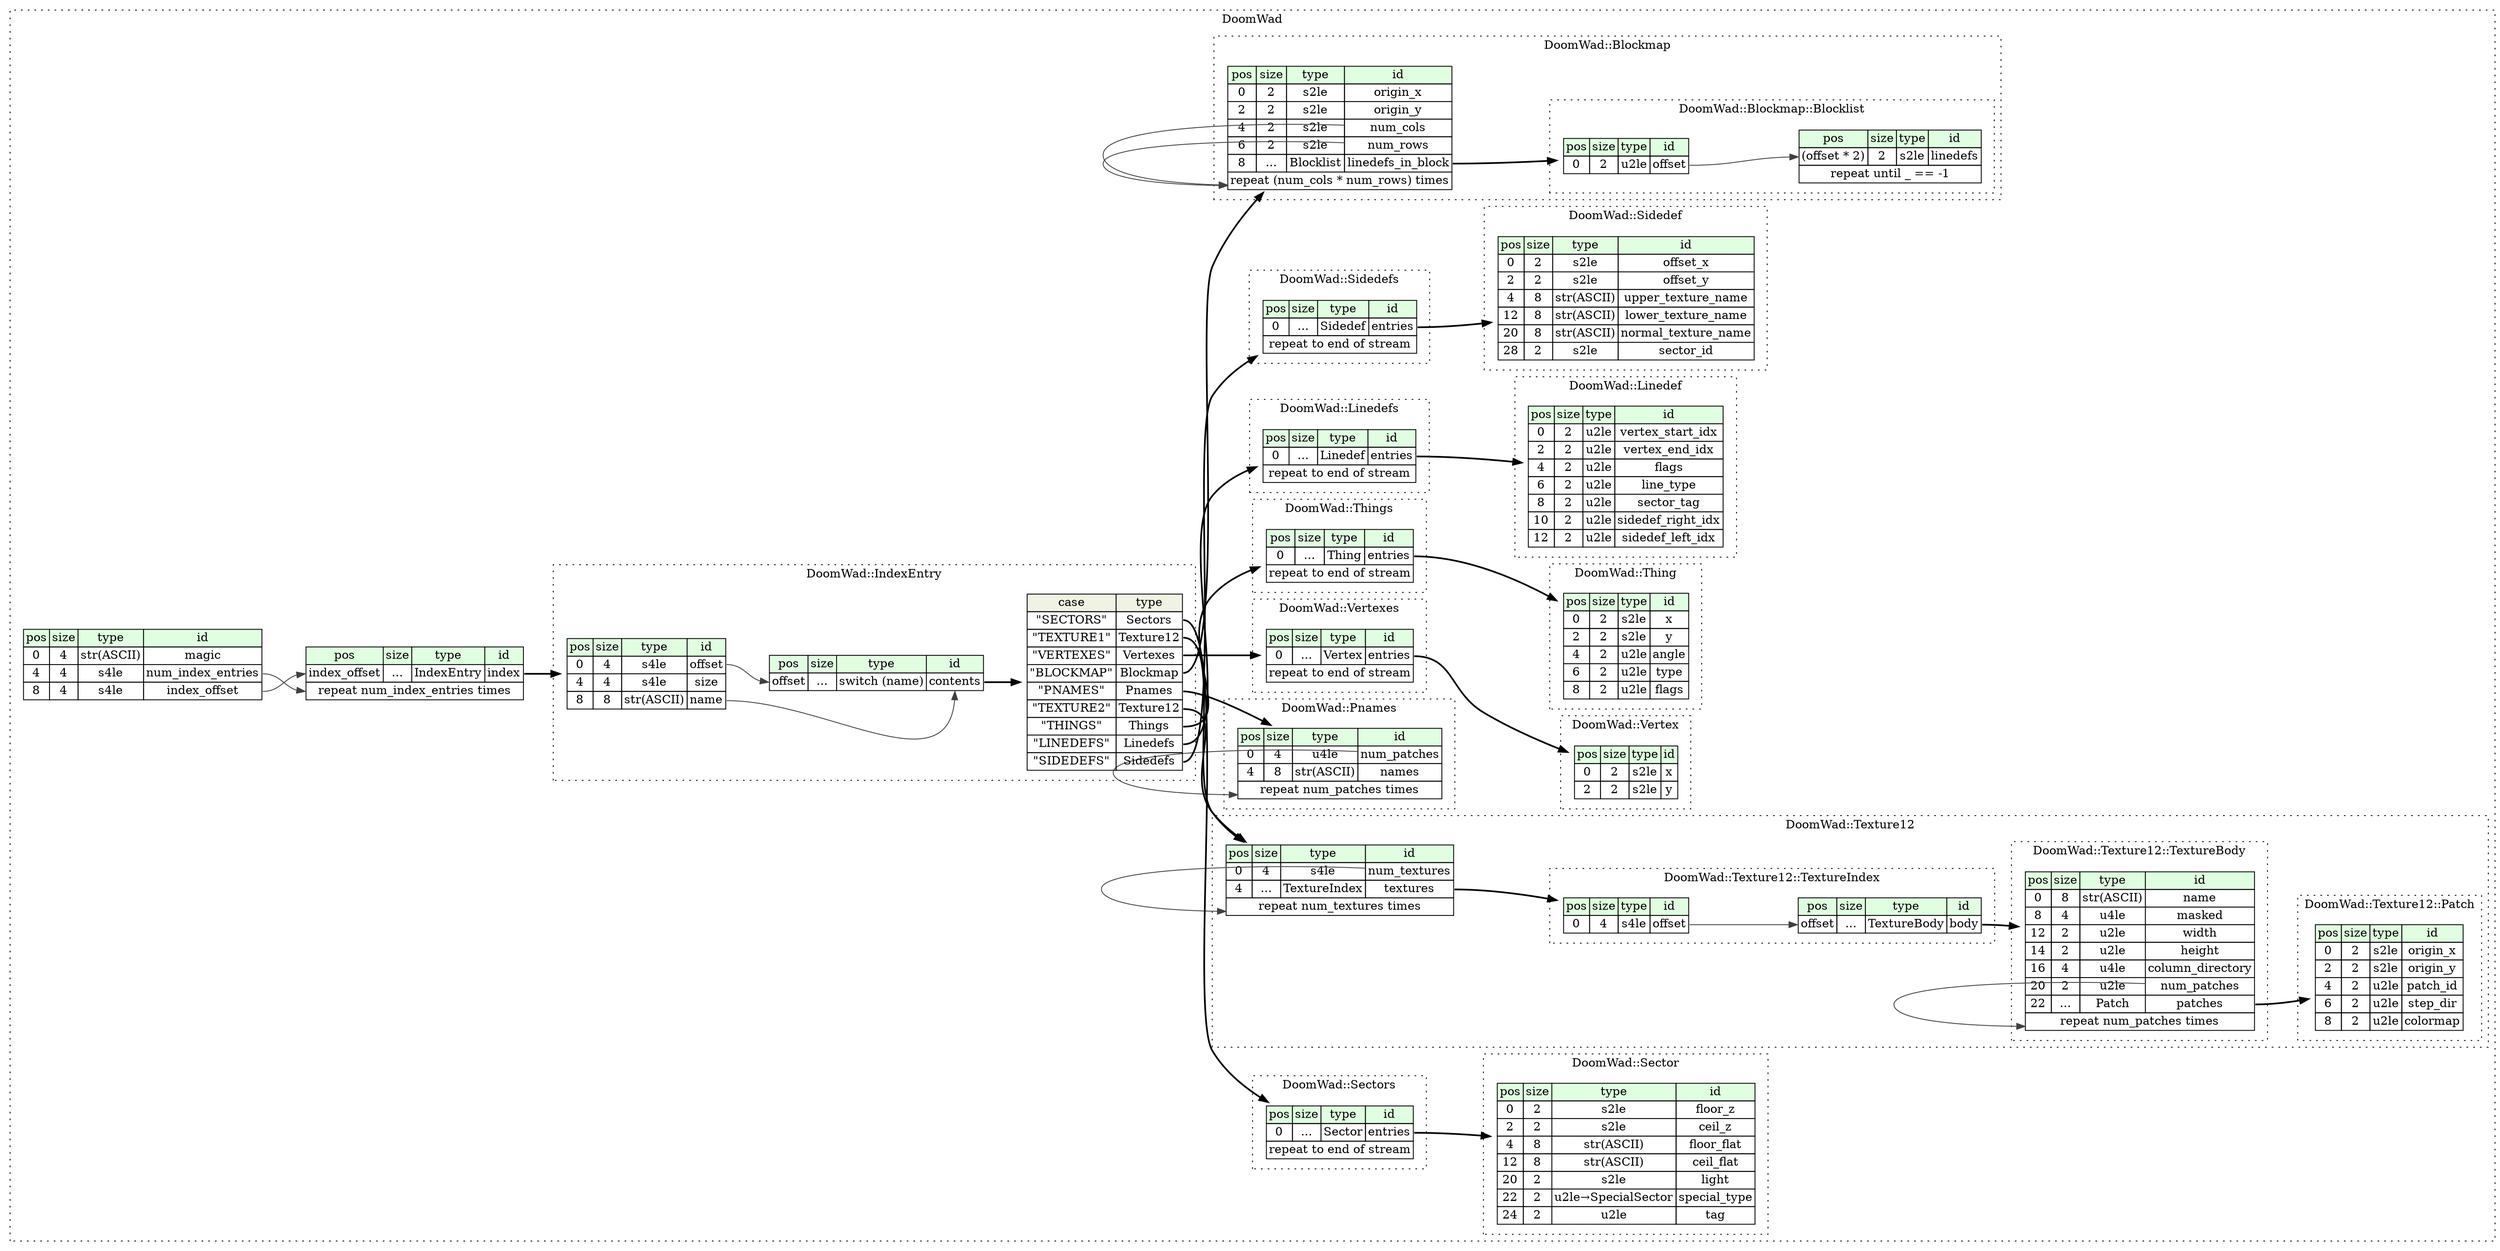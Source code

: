 digraph {
	rankdir=LR;
	node [shape=plaintext];
	subgraph cluster__doom_wad {
		label="DoomWad";
		graph[style=dotted];

		doom_wad__seq [label=<<TABLE BORDER="0" CELLBORDER="1" CELLSPACING="0">
			<TR><TD BGCOLOR="#E0FFE0">pos</TD><TD BGCOLOR="#E0FFE0">size</TD><TD BGCOLOR="#E0FFE0">type</TD><TD BGCOLOR="#E0FFE0">id</TD></TR>
			<TR><TD PORT="magic_pos">0</TD><TD PORT="magic_size">4</TD><TD>str(ASCII)</TD><TD PORT="magic_type">magic</TD></TR>
			<TR><TD PORT="num_index_entries_pos">4</TD><TD PORT="num_index_entries_size">4</TD><TD>s4le</TD><TD PORT="num_index_entries_type">num_index_entries</TD></TR>
			<TR><TD PORT="index_offset_pos">8</TD><TD PORT="index_offset_size">4</TD><TD>s4le</TD><TD PORT="index_offset_type">index_offset</TD></TR>
		</TABLE>>];
		doom_wad__inst__index [label=<<TABLE BORDER="0" CELLBORDER="1" CELLSPACING="0">
			<TR><TD BGCOLOR="#E0FFE0">pos</TD><TD BGCOLOR="#E0FFE0">size</TD><TD BGCOLOR="#E0FFE0">type</TD><TD BGCOLOR="#E0FFE0">id</TD></TR>
			<TR><TD PORT="index_pos">index_offset</TD><TD PORT="index_size">...</TD><TD>IndexEntry</TD><TD PORT="index_type">index</TD></TR>
			<TR><TD COLSPAN="4" PORT="index__repeat">repeat num_index_entries times</TD></TR>
		</TABLE>>];
		subgraph cluster__sectors {
			label="DoomWad::Sectors";
			graph[style=dotted];

			sectors__seq [label=<<TABLE BORDER="0" CELLBORDER="1" CELLSPACING="0">
				<TR><TD BGCOLOR="#E0FFE0">pos</TD><TD BGCOLOR="#E0FFE0">size</TD><TD BGCOLOR="#E0FFE0">type</TD><TD BGCOLOR="#E0FFE0">id</TD></TR>
				<TR><TD PORT="entries_pos">0</TD><TD PORT="entries_size">...</TD><TD>Sector</TD><TD PORT="entries_type">entries</TD></TR>
				<TR><TD COLSPAN="4" PORT="entries__repeat">repeat to end of stream</TD></TR>
			</TABLE>>];
		}
		subgraph cluster__vertex {
			label="DoomWad::Vertex";
			graph[style=dotted];

			vertex__seq [label=<<TABLE BORDER="0" CELLBORDER="1" CELLSPACING="0">
				<TR><TD BGCOLOR="#E0FFE0">pos</TD><TD BGCOLOR="#E0FFE0">size</TD><TD BGCOLOR="#E0FFE0">type</TD><TD BGCOLOR="#E0FFE0">id</TD></TR>
				<TR><TD PORT="x_pos">0</TD><TD PORT="x_size">2</TD><TD>s2le</TD><TD PORT="x_type">x</TD></TR>
				<TR><TD PORT="y_pos">2</TD><TD PORT="y_size">2</TD><TD>s2le</TD><TD PORT="y_type">y</TD></TR>
			</TABLE>>];
		}
		subgraph cluster__texture12 {
			label="DoomWad::Texture12";
			graph[style=dotted];

			texture12__seq [label=<<TABLE BORDER="0" CELLBORDER="1" CELLSPACING="0">
				<TR><TD BGCOLOR="#E0FFE0">pos</TD><TD BGCOLOR="#E0FFE0">size</TD><TD BGCOLOR="#E0FFE0">type</TD><TD BGCOLOR="#E0FFE0">id</TD></TR>
				<TR><TD PORT="num_textures_pos">0</TD><TD PORT="num_textures_size">4</TD><TD>s4le</TD><TD PORT="num_textures_type">num_textures</TD></TR>
				<TR><TD PORT="textures_pos">4</TD><TD PORT="textures_size">...</TD><TD>TextureIndex</TD><TD PORT="textures_type">textures</TD></TR>
				<TR><TD COLSPAN="4" PORT="textures__repeat">repeat num_textures times</TD></TR>
			</TABLE>>];
			subgraph cluster__texture_index {
				label="DoomWad::Texture12::TextureIndex";
				graph[style=dotted];

				texture_index__seq [label=<<TABLE BORDER="0" CELLBORDER="1" CELLSPACING="0">
					<TR><TD BGCOLOR="#E0FFE0">pos</TD><TD BGCOLOR="#E0FFE0">size</TD><TD BGCOLOR="#E0FFE0">type</TD><TD BGCOLOR="#E0FFE0">id</TD></TR>
					<TR><TD PORT="offset_pos">0</TD><TD PORT="offset_size">4</TD><TD>s4le</TD><TD PORT="offset_type">offset</TD></TR>
				</TABLE>>];
				texture_index__inst__body [label=<<TABLE BORDER="0" CELLBORDER="1" CELLSPACING="0">
					<TR><TD BGCOLOR="#E0FFE0">pos</TD><TD BGCOLOR="#E0FFE0">size</TD><TD BGCOLOR="#E0FFE0">type</TD><TD BGCOLOR="#E0FFE0">id</TD></TR>
					<TR><TD PORT="body_pos">offset</TD><TD PORT="body_size">...</TD><TD>TextureBody</TD><TD PORT="body_type">body</TD></TR>
				</TABLE>>];
			}
			subgraph cluster__texture_body {
				label="DoomWad::Texture12::TextureBody";
				graph[style=dotted];

				texture_body__seq [label=<<TABLE BORDER="0" CELLBORDER="1" CELLSPACING="0">
					<TR><TD BGCOLOR="#E0FFE0">pos</TD><TD BGCOLOR="#E0FFE0">size</TD><TD BGCOLOR="#E0FFE0">type</TD><TD BGCOLOR="#E0FFE0">id</TD></TR>
					<TR><TD PORT="name_pos">0</TD><TD PORT="name_size">8</TD><TD>str(ASCII)</TD><TD PORT="name_type">name</TD></TR>
					<TR><TD PORT="masked_pos">8</TD><TD PORT="masked_size">4</TD><TD>u4le</TD><TD PORT="masked_type">masked</TD></TR>
					<TR><TD PORT="width_pos">12</TD><TD PORT="width_size">2</TD><TD>u2le</TD><TD PORT="width_type">width</TD></TR>
					<TR><TD PORT="height_pos">14</TD><TD PORT="height_size">2</TD><TD>u2le</TD><TD PORT="height_type">height</TD></TR>
					<TR><TD PORT="column_directory_pos">16</TD><TD PORT="column_directory_size">4</TD><TD>u4le</TD><TD PORT="column_directory_type">column_directory</TD></TR>
					<TR><TD PORT="num_patches_pos">20</TD><TD PORT="num_patches_size">2</TD><TD>u2le</TD><TD PORT="num_patches_type">num_patches</TD></TR>
					<TR><TD PORT="patches_pos">22</TD><TD PORT="patches_size">...</TD><TD>Patch</TD><TD PORT="patches_type">patches</TD></TR>
					<TR><TD COLSPAN="4" PORT="patches__repeat">repeat num_patches times</TD></TR>
				</TABLE>>];
			}
			subgraph cluster__patch {
				label="DoomWad::Texture12::Patch";
				graph[style=dotted];

				patch__seq [label=<<TABLE BORDER="0" CELLBORDER="1" CELLSPACING="0">
					<TR><TD BGCOLOR="#E0FFE0">pos</TD><TD BGCOLOR="#E0FFE0">size</TD><TD BGCOLOR="#E0FFE0">type</TD><TD BGCOLOR="#E0FFE0">id</TD></TR>
					<TR><TD PORT="origin_x_pos">0</TD><TD PORT="origin_x_size">2</TD><TD>s2le</TD><TD PORT="origin_x_type">origin_x</TD></TR>
					<TR><TD PORT="origin_y_pos">2</TD><TD PORT="origin_y_size">2</TD><TD>s2le</TD><TD PORT="origin_y_type">origin_y</TD></TR>
					<TR><TD PORT="patch_id_pos">4</TD><TD PORT="patch_id_size">2</TD><TD>u2le</TD><TD PORT="patch_id_type">patch_id</TD></TR>
					<TR><TD PORT="step_dir_pos">6</TD><TD PORT="step_dir_size">2</TD><TD>u2le</TD><TD PORT="step_dir_type">step_dir</TD></TR>
					<TR><TD PORT="colormap_pos">8</TD><TD PORT="colormap_size">2</TD><TD>u2le</TD><TD PORT="colormap_type">colormap</TD></TR>
				</TABLE>>];
			}
		}
		subgraph cluster__linedef {
			label="DoomWad::Linedef";
			graph[style=dotted];

			linedef__seq [label=<<TABLE BORDER="0" CELLBORDER="1" CELLSPACING="0">
				<TR><TD BGCOLOR="#E0FFE0">pos</TD><TD BGCOLOR="#E0FFE0">size</TD><TD BGCOLOR="#E0FFE0">type</TD><TD BGCOLOR="#E0FFE0">id</TD></TR>
				<TR><TD PORT="vertex_start_idx_pos">0</TD><TD PORT="vertex_start_idx_size">2</TD><TD>u2le</TD><TD PORT="vertex_start_idx_type">vertex_start_idx</TD></TR>
				<TR><TD PORT="vertex_end_idx_pos">2</TD><TD PORT="vertex_end_idx_size">2</TD><TD>u2le</TD><TD PORT="vertex_end_idx_type">vertex_end_idx</TD></TR>
				<TR><TD PORT="flags_pos">4</TD><TD PORT="flags_size">2</TD><TD>u2le</TD><TD PORT="flags_type">flags</TD></TR>
				<TR><TD PORT="line_type_pos">6</TD><TD PORT="line_type_size">2</TD><TD>u2le</TD><TD PORT="line_type_type">line_type</TD></TR>
				<TR><TD PORT="sector_tag_pos">8</TD><TD PORT="sector_tag_size">2</TD><TD>u2le</TD><TD PORT="sector_tag_type">sector_tag</TD></TR>
				<TR><TD PORT="sidedef_right_idx_pos">10</TD><TD PORT="sidedef_right_idx_size">2</TD><TD>u2le</TD><TD PORT="sidedef_right_idx_type">sidedef_right_idx</TD></TR>
				<TR><TD PORT="sidedef_left_idx_pos">12</TD><TD PORT="sidedef_left_idx_size">2</TD><TD>u2le</TD><TD PORT="sidedef_left_idx_type">sidedef_left_idx</TD></TR>
			</TABLE>>];
		}
		subgraph cluster__pnames {
			label="DoomWad::Pnames";
			graph[style=dotted];

			pnames__seq [label=<<TABLE BORDER="0" CELLBORDER="1" CELLSPACING="0">
				<TR><TD BGCOLOR="#E0FFE0">pos</TD><TD BGCOLOR="#E0FFE0">size</TD><TD BGCOLOR="#E0FFE0">type</TD><TD BGCOLOR="#E0FFE0">id</TD></TR>
				<TR><TD PORT="num_patches_pos">0</TD><TD PORT="num_patches_size">4</TD><TD>u4le</TD><TD PORT="num_patches_type">num_patches</TD></TR>
				<TR><TD PORT="names_pos">4</TD><TD PORT="names_size">8</TD><TD>str(ASCII)</TD><TD PORT="names_type">names</TD></TR>
				<TR><TD COLSPAN="4" PORT="names__repeat">repeat num_patches times</TD></TR>
			</TABLE>>];
		}
		subgraph cluster__thing {
			label="DoomWad::Thing";
			graph[style=dotted];

			thing__seq [label=<<TABLE BORDER="0" CELLBORDER="1" CELLSPACING="0">
				<TR><TD BGCOLOR="#E0FFE0">pos</TD><TD BGCOLOR="#E0FFE0">size</TD><TD BGCOLOR="#E0FFE0">type</TD><TD BGCOLOR="#E0FFE0">id</TD></TR>
				<TR><TD PORT="x_pos">0</TD><TD PORT="x_size">2</TD><TD>s2le</TD><TD PORT="x_type">x</TD></TR>
				<TR><TD PORT="y_pos">2</TD><TD PORT="y_size">2</TD><TD>s2le</TD><TD PORT="y_type">y</TD></TR>
				<TR><TD PORT="angle_pos">4</TD><TD PORT="angle_size">2</TD><TD>u2le</TD><TD PORT="angle_type">angle</TD></TR>
				<TR><TD PORT="type_pos">6</TD><TD PORT="type_size">2</TD><TD>u2le</TD><TD PORT="type_type">type</TD></TR>
				<TR><TD PORT="flags_pos">8</TD><TD PORT="flags_size">2</TD><TD>u2le</TD><TD PORT="flags_type">flags</TD></TR>
			</TABLE>>];
		}
		subgraph cluster__sector {
			label="DoomWad::Sector";
			graph[style=dotted];

			sector__seq [label=<<TABLE BORDER="0" CELLBORDER="1" CELLSPACING="0">
				<TR><TD BGCOLOR="#E0FFE0">pos</TD><TD BGCOLOR="#E0FFE0">size</TD><TD BGCOLOR="#E0FFE0">type</TD><TD BGCOLOR="#E0FFE0">id</TD></TR>
				<TR><TD PORT="floor_z_pos">0</TD><TD PORT="floor_z_size">2</TD><TD>s2le</TD><TD PORT="floor_z_type">floor_z</TD></TR>
				<TR><TD PORT="ceil_z_pos">2</TD><TD PORT="ceil_z_size">2</TD><TD>s2le</TD><TD PORT="ceil_z_type">ceil_z</TD></TR>
				<TR><TD PORT="floor_flat_pos">4</TD><TD PORT="floor_flat_size">8</TD><TD>str(ASCII)</TD><TD PORT="floor_flat_type">floor_flat</TD></TR>
				<TR><TD PORT="ceil_flat_pos">12</TD><TD PORT="ceil_flat_size">8</TD><TD>str(ASCII)</TD><TD PORT="ceil_flat_type">ceil_flat</TD></TR>
				<TR><TD PORT="light_pos">20</TD><TD PORT="light_size">2</TD><TD>s2le</TD><TD PORT="light_type">light</TD></TR>
				<TR><TD PORT="special_type_pos">22</TD><TD PORT="special_type_size">2</TD><TD>u2le→SpecialSector</TD><TD PORT="special_type_type">special_type</TD></TR>
				<TR><TD PORT="tag_pos">24</TD><TD PORT="tag_size">2</TD><TD>u2le</TD><TD PORT="tag_type">tag</TD></TR>
			</TABLE>>];
		}
		subgraph cluster__vertexes {
			label="DoomWad::Vertexes";
			graph[style=dotted];

			vertexes__seq [label=<<TABLE BORDER="0" CELLBORDER="1" CELLSPACING="0">
				<TR><TD BGCOLOR="#E0FFE0">pos</TD><TD BGCOLOR="#E0FFE0">size</TD><TD BGCOLOR="#E0FFE0">type</TD><TD BGCOLOR="#E0FFE0">id</TD></TR>
				<TR><TD PORT="entries_pos">0</TD><TD PORT="entries_size">...</TD><TD>Vertex</TD><TD PORT="entries_type">entries</TD></TR>
				<TR><TD COLSPAN="4" PORT="entries__repeat">repeat to end of stream</TD></TR>
			</TABLE>>];
		}
		subgraph cluster__sidedef {
			label="DoomWad::Sidedef";
			graph[style=dotted];

			sidedef__seq [label=<<TABLE BORDER="0" CELLBORDER="1" CELLSPACING="0">
				<TR><TD BGCOLOR="#E0FFE0">pos</TD><TD BGCOLOR="#E0FFE0">size</TD><TD BGCOLOR="#E0FFE0">type</TD><TD BGCOLOR="#E0FFE0">id</TD></TR>
				<TR><TD PORT="offset_x_pos">0</TD><TD PORT="offset_x_size">2</TD><TD>s2le</TD><TD PORT="offset_x_type">offset_x</TD></TR>
				<TR><TD PORT="offset_y_pos">2</TD><TD PORT="offset_y_size">2</TD><TD>s2le</TD><TD PORT="offset_y_type">offset_y</TD></TR>
				<TR><TD PORT="upper_texture_name_pos">4</TD><TD PORT="upper_texture_name_size">8</TD><TD>str(ASCII)</TD><TD PORT="upper_texture_name_type">upper_texture_name</TD></TR>
				<TR><TD PORT="lower_texture_name_pos">12</TD><TD PORT="lower_texture_name_size">8</TD><TD>str(ASCII)</TD><TD PORT="lower_texture_name_type">lower_texture_name</TD></TR>
				<TR><TD PORT="normal_texture_name_pos">20</TD><TD PORT="normal_texture_name_size">8</TD><TD>str(ASCII)</TD><TD PORT="normal_texture_name_type">normal_texture_name</TD></TR>
				<TR><TD PORT="sector_id_pos">28</TD><TD PORT="sector_id_size">2</TD><TD>s2le</TD><TD PORT="sector_id_type">sector_id</TD></TR>
			</TABLE>>];
		}
		subgraph cluster__things {
			label="DoomWad::Things";
			graph[style=dotted];

			things__seq [label=<<TABLE BORDER="0" CELLBORDER="1" CELLSPACING="0">
				<TR><TD BGCOLOR="#E0FFE0">pos</TD><TD BGCOLOR="#E0FFE0">size</TD><TD BGCOLOR="#E0FFE0">type</TD><TD BGCOLOR="#E0FFE0">id</TD></TR>
				<TR><TD PORT="entries_pos">0</TD><TD PORT="entries_size">...</TD><TD>Thing</TD><TD PORT="entries_type">entries</TD></TR>
				<TR><TD COLSPAN="4" PORT="entries__repeat">repeat to end of stream</TD></TR>
			</TABLE>>];
		}
		subgraph cluster__linedefs {
			label="DoomWad::Linedefs";
			graph[style=dotted];

			linedefs__seq [label=<<TABLE BORDER="0" CELLBORDER="1" CELLSPACING="0">
				<TR><TD BGCOLOR="#E0FFE0">pos</TD><TD BGCOLOR="#E0FFE0">size</TD><TD BGCOLOR="#E0FFE0">type</TD><TD BGCOLOR="#E0FFE0">id</TD></TR>
				<TR><TD PORT="entries_pos">0</TD><TD PORT="entries_size">...</TD><TD>Linedef</TD><TD PORT="entries_type">entries</TD></TR>
				<TR><TD COLSPAN="4" PORT="entries__repeat">repeat to end of stream</TD></TR>
			</TABLE>>];
		}
		subgraph cluster__index_entry {
			label="DoomWad::IndexEntry";
			graph[style=dotted];

			index_entry__seq [label=<<TABLE BORDER="0" CELLBORDER="1" CELLSPACING="0">
				<TR><TD BGCOLOR="#E0FFE0">pos</TD><TD BGCOLOR="#E0FFE0">size</TD><TD BGCOLOR="#E0FFE0">type</TD><TD BGCOLOR="#E0FFE0">id</TD></TR>
				<TR><TD PORT="offset_pos">0</TD><TD PORT="offset_size">4</TD><TD>s4le</TD><TD PORT="offset_type">offset</TD></TR>
				<TR><TD PORT="size_pos">4</TD><TD PORT="size_size">4</TD><TD>s4le</TD><TD PORT="size_type">size</TD></TR>
				<TR><TD PORT="name_pos">8</TD><TD PORT="name_size">8</TD><TD>str(ASCII)</TD><TD PORT="name_type">name</TD></TR>
			</TABLE>>];
			index_entry__inst__contents [label=<<TABLE BORDER="0" CELLBORDER="1" CELLSPACING="0">
				<TR><TD BGCOLOR="#E0FFE0">pos</TD><TD BGCOLOR="#E0FFE0">size</TD><TD BGCOLOR="#E0FFE0">type</TD><TD BGCOLOR="#E0FFE0">id</TD></TR>
				<TR><TD PORT="contents_pos">offset</TD><TD PORT="contents_size">...</TD><TD>switch (name)</TD><TD PORT="contents_type">contents</TD></TR>
			</TABLE>>];
index_entry__inst__contents_contents_switch [label=<<TABLE BORDER="0" CELLBORDER="1" CELLSPACING="0">
	<TR><TD BGCOLOR="#F0F2E4">case</TD><TD BGCOLOR="#F0F2E4">type</TD></TR>
	<TR><TD>&quot;SECTORS&quot;</TD><TD PORT="case0">Sectors</TD></TR>
	<TR><TD>&quot;TEXTURE1&quot;</TD><TD PORT="case1">Texture12</TD></TR>
	<TR><TD>&quot;VERTEXES&quot;</TD><TD PORT="case2">Vertexes</TD></TR>
	<TR><TD>&quot;BLOCKMAP&quot;</TD><TD PORT="case3">Blockmap</TD></TR>
	<TR><TD>&quot;PNAMES&quot;</TD><TD PORT="case4">Pnames</TD></TR>
	<TR><TD>&quot;TEXTURE2&quot;</TD><TD PORT="case5">Texture12</TD></TR>
	<TR><TD>&quot;THINGS&quot;</TD><TD PORT="case6">Things</TD></TR>
	<TR><TD>&quot;LINEDEFS&quot;</TD><TD PORT="case7">Linedefs</TD></TR>
	<TR><TD>&quot;SIDEDEFS&quot;</TD><TD PORT="case8">Sidedefs</TD></TR>
</TABLE>>];
		}
		subgraph cluster__sidedefs {
			label="DoomWad::Sidedefs";
			graph[style=dotted];

			sidedefs__seq [label=<<TABLE BORDER="0" CELLBORDER="1" CELLSPACING="0">
				<TR><TD BGCOLOR="#E0FFE0">pos</TD><TD BGCOLOR="#E0FFE0">size</TD><TD BGCOLOR="#E0FFE0">type</TD><TD BGCOLOR="#E0FFE0">id</TD></TR>
				<TR><TD PORT="entries_pos">0</TD><TD PORT="entries_size">...</TD><TD>Sidedef</TD><TD PORT="entries_type">entries</TD></TR>
				<TR><TD COLSPAN="4" PORT="entries__repeat">repeat to end of stream</TD></TR>
			</TABLE>>];
		}
		subgraph cluster__blockmap {
			label="DoomWad::Blockmap";
			graph[style=dotted];

			blockmap__seq [label=<<TABLE BORDER="0" CELLBORDER="1" CELLSPACING="0">
				<TR><TD BGCOLOR="#E0FFE0">pos</TD><TD BGCOLOR="#E0FFE0">size</TD><TD BGCOLOR="#E0FFE0">type</TD><TD BGCOLOR="#E0FFE0">id</TD></TR>
				<TR><TD PORT="origin_x_pos">0</TD><TD PORT="origin_x_size">2</TD><TD>s2le</TD><TD PORT="origin_x_type">origin_x</TD></TR>
				<TR><TD PORT="origin_y_pos">2</TD><TD PORT="origin_y_size">2</TD><TD>s2le</TD><TD PORT="origin_y_type">origin_y</TD></TR>
				<TR><TD PORT="num_cols_pos">4</TD><TD PORT="num_cols_size">2</TD><TD>s2le</TD><TD PORT="num_cols_type">num_cols</TD></TR>
				<TR><TD PORT="num_rows_pos">6</TD><TD PORT="num_rows_size">2</TD><TD>s2le</TD><TD PORT="num_rows_type">num_rows</TD></TR>
				<TR><TD PORT="linedefs_in_block_pos">8</TD><TD PORT="linedefs_in_block_size">...</TD><TD>Blocklist</TD><TD PORT="linedefs_in_block_type">linedefs_in_block</TD></TR>
				<TR><TD COLSPAN="4" PORT="linedefs_in_block__repeat">repeat (num_cols * num_rows) times</TD></TR>
			</TABLE>>];
			subgraph cluster__blocklist {
				label="DoomWad::Blockmap::Blocklist";
				graph[style=dotted];

				blocklist__seq [label=<<TABLE BORDER="0" CELLBORDER="1" CELLSPACING="0">
					<TR><TD BGCOLOR="#E0FFE0">pos</TD><TD BGCOLOR="#E0FFE0">size</TD><TD BGCOLOR="#E0FFE0">type</TD><TD BGCOLOR="#E0FFE0">id</TD></TR>
					<TR><TD PORT="offset_pos">0</TD><TD PORT="offset_size">2</TD><TD>u2le</TD><TD PORT="offset_type">offset</TD></TR>
				</TABLE>>];
				blocklist__inst__linedefs [label=<<TABLE BORDER="0" CELLBORDER="1" CELLSPACING="0">
					<TR><TD BGCOLOR="#E0FFE0">pos</TD><TD BGCOLOR="#E0FFE0">size</TD><TD BGCOLOR="#E0FFE0">type</TD><TD BGCOLOR="#E0FFE0">id</TD></TR>
					<TR><TD PORT="linedefs_pos">(offset * 2)</TD><TD PORT="linedefs_size">2</TD><TD>s2le</TD><TD PORT="linedefs_type">linedefs</TD></TR>
					<TR><TD COLSPAN="4" PORT="linedefs__repeat">repeat until _ == -1</TD></TR>
				</TABLE>>];
			}
		}
	}
	doom_wad__seq:index_offset_type -> doom_wad__inst__index:index_pos [color="#404040"];
	doom_wad__inst__index:index_type -> index_entry__seq [style=bold];
	doom_wad__seq:num_index_entries_type -> doom_wad__inst__index:index__repeat [color="#404040"];
	sectors__seq:entries_type -> sector__seq [style=bold];
	texture12__seq:textures_type -> texture_index__seq [style=bold];
	texture12__seq:num_textures_type -> texture12__seq:textures__repeat [color="#404040"];
	texture_index__seq:offset_type -> texture_index__inst__body:body_pos [color="#404040"];
	texture_index__inst__body:body_type -> texture_body__seq [style=bold];
	texture_body__seq:patches_type -> patch__seq [style=bold];
	texture_body__seq:num_patches_type -> texture_body__seq:patches__repeat [color="#404040"];
	pnames__seq:num_patches_type -> pnames__seq:names__repeat [color="#404040"];
	vertexes__seq:entries_type -> vertex__seq [style=bold];
	things__seq:entries_type -> thing__seq [style=bold];
	linedefs__seq:entries_type -> linedef__seq [style=bold];
	index_entry__seq:offset_type -> index_entry__inst__contents:contents_pos [color="#404040"];
	index_entry__inst__contents:contents_type -> index_entry__inst__contents_contents_switch [style=bold];
	index_entry__inst__contents_contents_switch:case0 -> sectors__seq [style=bold];
	index_entry__inst__contents_contents_switch:case1 -> texture12__seq [style=bold];
	index_entry__inst__contents_contents_switch:case2 -> vertexes__seq [style=bold];
	index_entry__inst__contents_contents_switch:case3 -> blockmap__seq [style=bold];
	index_entry__inst__contents_contents_switch:case4 -> pnames__seq [style=bold];
	index_entry__inst__contents_contents_switch:case5 -> texture12__seq [style=bold];
	index_entry__inst__contents_contents_switch:case6 -> things__seq [style=bold];
	index_entry__inst__contents_contents_switch:case7 -> linedefs__seq [style=bold];
	index_entry__inst__contents_contents_switch:case8 -> sidedefs__seq [style=bold];
	index_entry__seq:name_type -> index_entry__inst__contents:contents_type [color="#404040"];
	sidedefs__seq:entries_type -> sidedef__seq [style=bold];
	blockmap__seq:linedefs_in_block_type -> blocklist__seq [style=bold];
	blockmap__seq:num_cols_type -> blockmap__seq:linedefs_in_block__repeat [color="#404040"];
	blockmap__seq:num_rows_type -> blockmap__seq:linedefs_in_block__repeat [color="#404040"];
	blocklist__seq:offset_type -> blocklist__inst__linedefs:linedefs_pos [color="#404040"];
}
